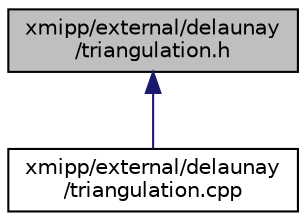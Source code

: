 digraph "xmipp/external/delaunay/triangulation.h"
{
  edge [fontname="Helvetica",fontsize="10",labelfontname="Helvetica",labelfontsize="10"];
  node [fontname="Helvetica",fontsize="10",shape=record];
  Node8 [label="xmipp/external/delaunay\l/triangulation.h",height=0.2,width=0.4,color="black", fillcolor="grey75", style="filled", fontcolor="black"];
  Node8 -> Node9 [dir="back",color="midnightblue",fontsize="10",style="solid",fontname="Helvetica"];
  Node9 [label="xmipp/external/delaunay\l/triangulation.cpp",height=0.2,width=0.4,color="black", fillcolor="white", style="filled",URL="$triangulation_8cpp.html"];
}
